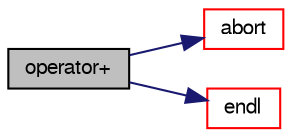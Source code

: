 digraph "operator+"
{
  bgcolor="transparent";
  edge [fontname="FreeSans",fontsize="10",labelfontname="FreeSans",labelfontsize="10"];
  node [fontname="FreeSans",fontsize="10",shape=record];
  rankdir="LR";
  Node51313 [label="operator+",height=0.2,width=0.4,color="black", fillcolor="grey75", style="filled", fontcolor="black"];
  Node51313 -> Node51314 [color="midnightblue",fontsize="10",style="solid",fontname="FreeSans"];
  Node51314 [label="abort",height=0.2,width=0.4,color="red",URL="$a21124.html#a447107a607d03e417307c203fa5fb44b"];
  Node51313 -> Node51331 [color="midnightblue",fontsize="10",style="solid",fontname="FreeSans"];
  Node51331 [label="endl",height=0.2,width=0.4,color="red",URL="$a21124.html#a2db8fe02a0d3909e9351bb4275b23ce4",tooltip="Add newline and flush stream. "];
}
